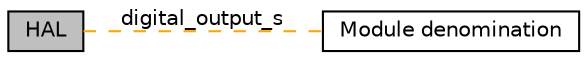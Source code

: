 digraph "HAL"
{
  edge [fontname="Helvetica",fontsize="10",labelfontname="Helvetica",labelfontsize="10"];
  node [fontname="Helvetica",fontsize="10",shape=record];
  rankdir=LR;
  Node0 [label="HAL",height=0.2,width=0.4,color="black", fillcolor="grey75", style="filled", fontcolor="black"];
  Node1 [label="Module denomination",height=0.2,width=0.4,color="black", fillcolor="white", style="filled",URL="$group__name.html",tooltip="Brief description of the file. "];
  Node0->Node1 [shape=plaintext, label="digital_output_s", color="orange", dir="none", style="dashed"];
}
